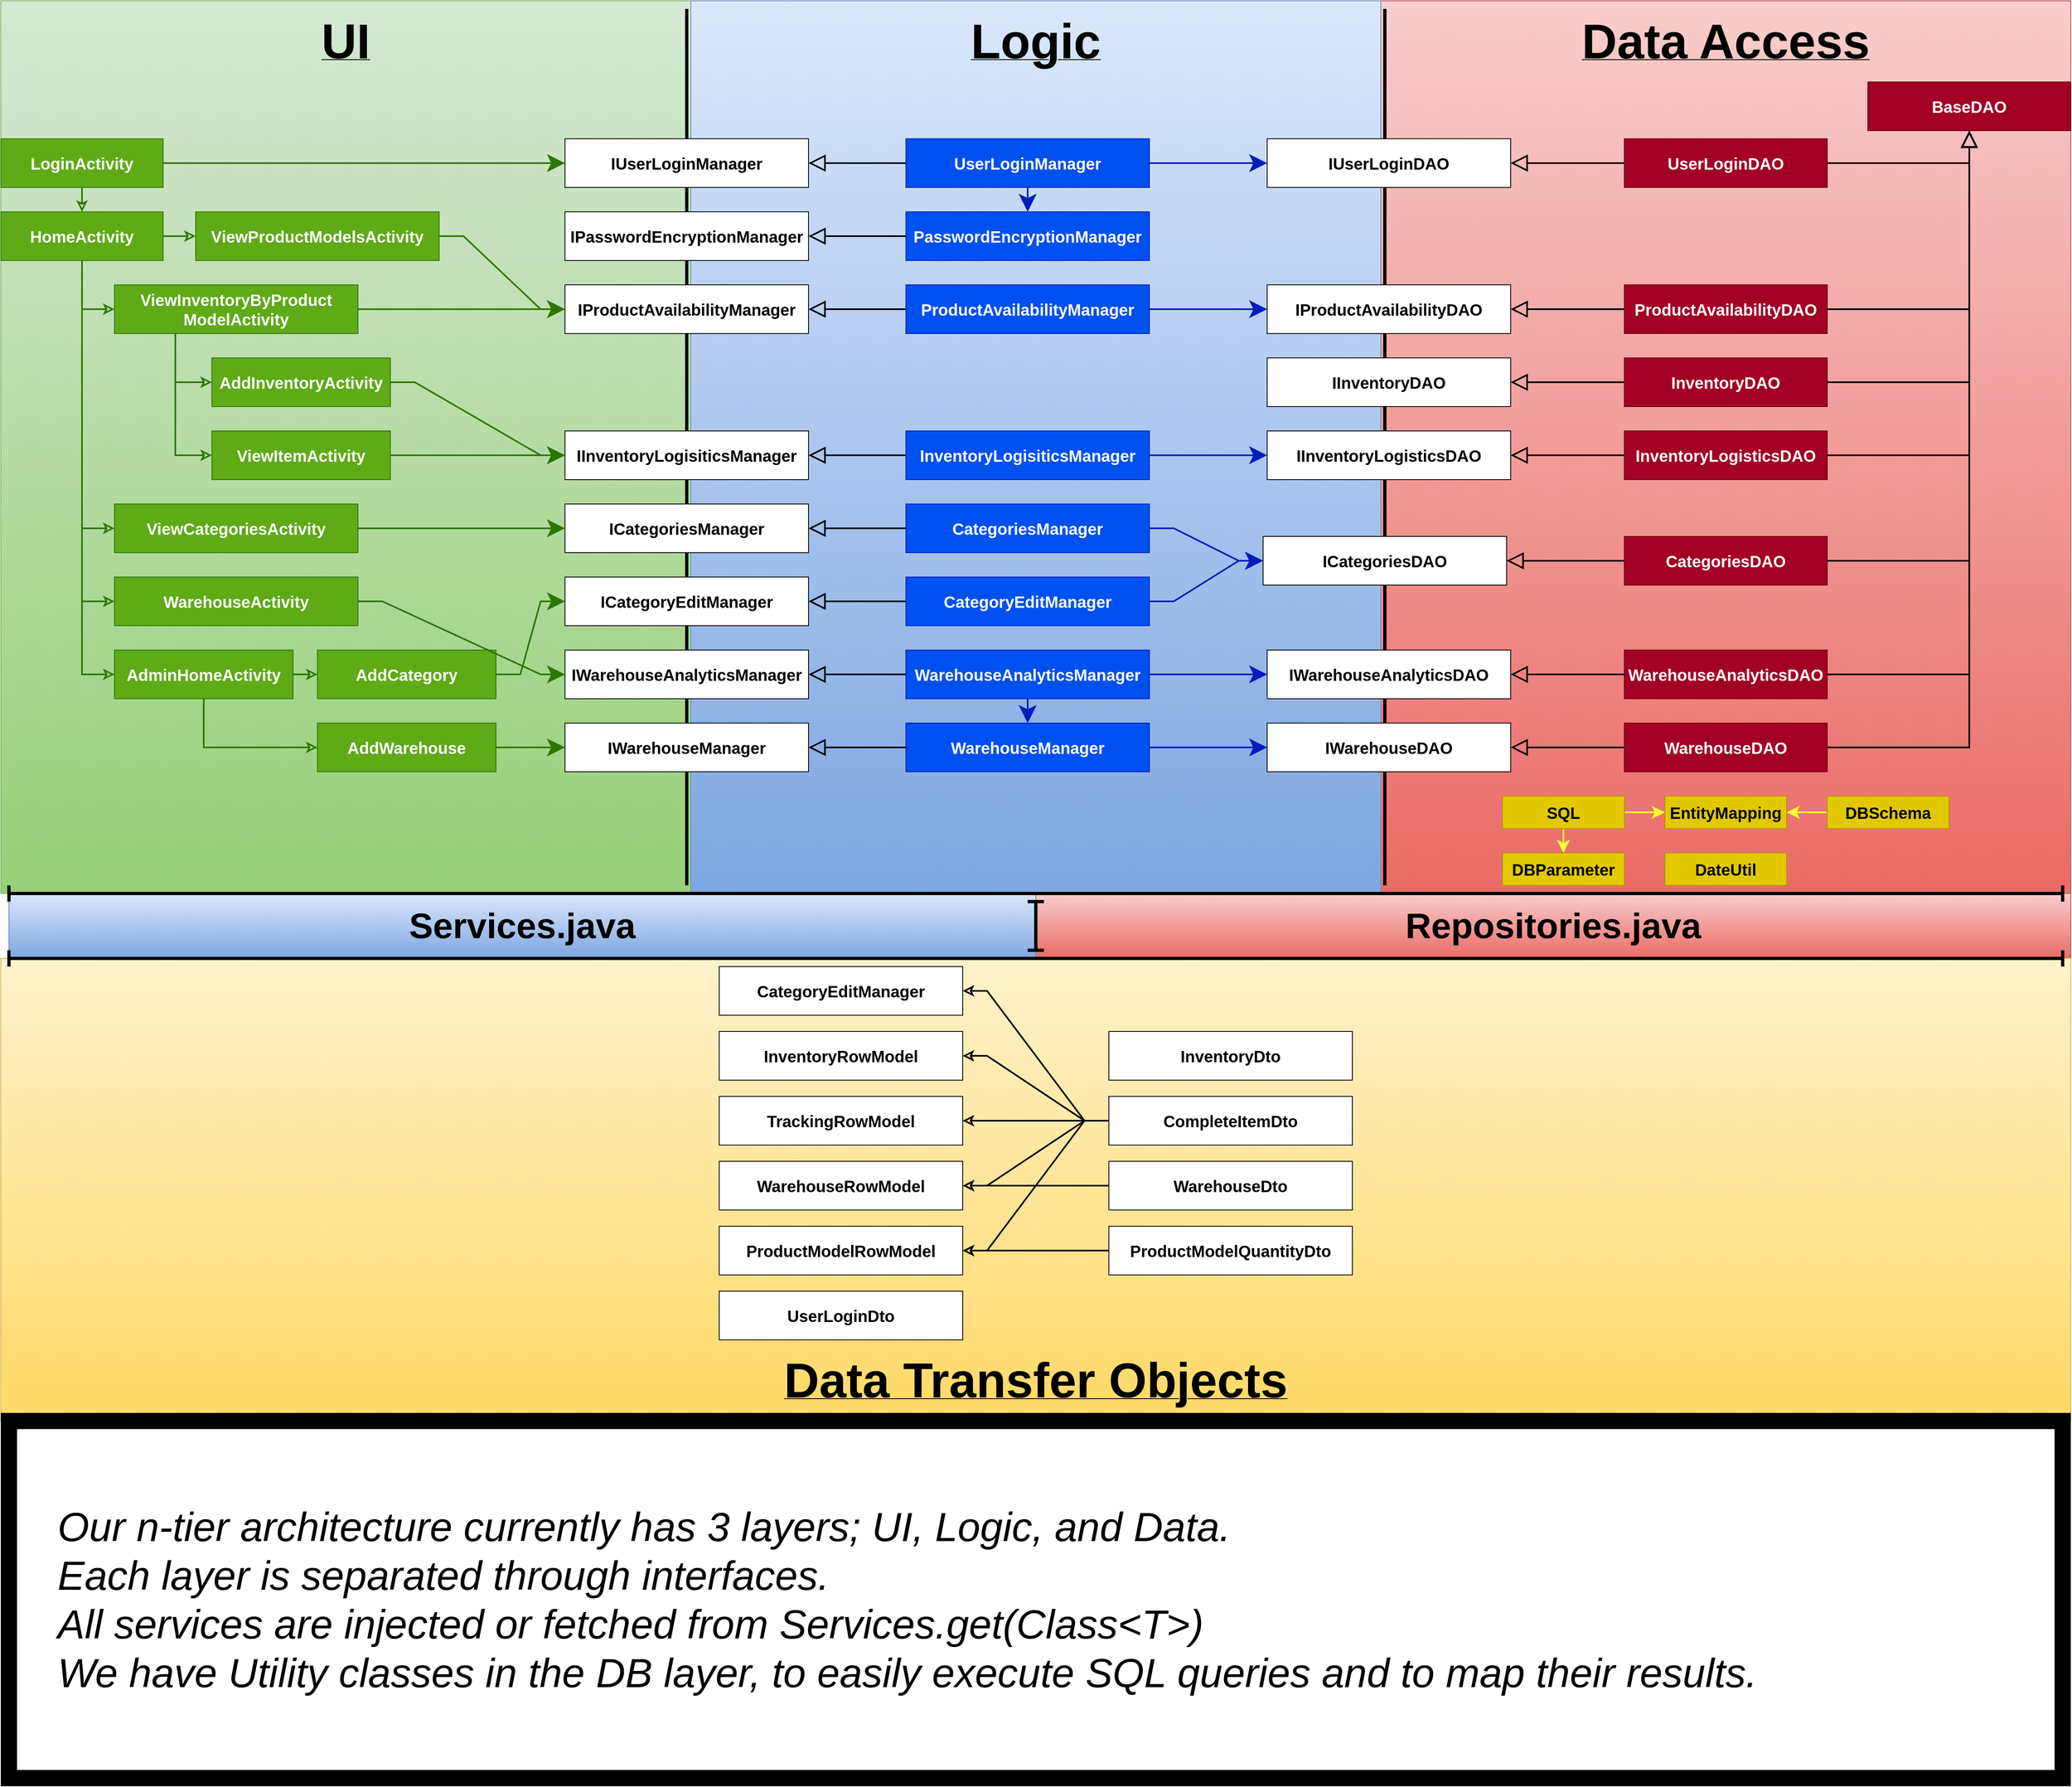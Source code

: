 <mxfile version="21.1.2" type="device">
  <diagram name="Page-1" id="NQXoBLMBjZj0Bm8Lj1WZ">
    <mxGraphModel dx="2960" dy="1869" grid="1" gridSize="10" guides="1" tooltips="1" connect="1" arrows="1" fold="1" page="1" pageScale="1" pageWidth="850" pageHeight="1100" background="#FFFFFF" math="0" shadow="0">
      <root>
        <mxCell id="0" />
        <mxCell id="1" parent="0" />
        <mxCell id="Y0RB_l04jrUDyyY3qBGq-1" value="Repositories.java" style="rounded=0;whiteSpace=wrap;html=1;fontFamily=Helvetica;fontSize=44;gradientDirection=south;fontStyle=1;strokeColor=#b85450;fillColor=#f8cecc;gradientColor=#ea6b66;" vertex="1" parent="1">
          <mxGeometry x="1275" y="1100" width="1275" height="80" as="geometry" />
        </mxCell>
        <mxCell id="B0Gnq6LNBoGa5gaZlsk6-41" value="" style="group;movable=0;resizable=0;rotatable=0;deletable=0;editable=0;locked=1;connectable=0;fillColor=#f8cecc;gradientColor=#ea6b66;strokeColor=#b85450;" parent="1" vertex="1" connectable="0">
          <mxGeometry x="1700" width="850" height="1100" as="geometry" />
        </mxCell>
        <mxCell id="B0Gnq6LNBoGa5gaZlsk6-42" value="" style="rounded=0;whiteSpace=wrap;html=1;fontFamily=Helvetica;fontSize=11;fontColor=default;strokeColor=none;movable=1;resizable=1;rotatable=1;deletable=1;editable=1;locked=0;connectable=1;fillColor=none;" parent="B0Gnq6LNBoGa5gaZlsk6-41" vertex="1">
          <mxGeometry width="850" height="1100" as="geometry" />
        </mxCell>
        <mxCell id="B0Gnq6LNBoGa5gaZlsk6-43" value="&lt;span style=&quot;font-size: 60px;&quot;&gt;Data Access&lt;/span&gt;" style="text;html=1;strokeColor=none;fillColor=none;align=center;verticalAlign=middle;whiteSpace=wrap;rounded=0;fontStyle=5;movable=1;resizable=1;rotatable=1;deletable=1;editable=1;locked=0;connectable=1;" parent="B0Gnq6LNBoGa5gaZlsk6-41" vertex="1">
          <mxGeometry width="850" height="100" as="geometry" />
        </mxCell>
        <mxCell id="B0Gnq6LNBoGa5gaZlsk6-85" value="" style="line;strokeWidth=4;direction=south;html=1;perimeter=backbonePerimeter;points=[];outlineConnect=0;fontFamily=Helvetica;fontSize=11;fontColor=default;movable=0;resizable=0;rotatable=0;deletable=0;editable=0;locked=1;connectable=0;" parent="1" vertex="1">
          <mxGeometry x="1700" y="10" width="10" height="1080" as="geometry" />
        </mxCell>
        <mxCell id="B0Gnq6LNBoGa5gaZlsk6-24" value="" style="group;movable=0;resizable=0;rotatable=0;deletable=0;editable=0;locked=1;connectable=0;fillColor=#d5e8d4;gradientColor=#97d077;strokeColor=#82b366;" parent="1" vertex="1" connectable="0">
          <mxGeometry width="850" height="1100" as="geometry" />
        </mxCell>
        <mxCell id="B0Gnq6LNBoGa5gaZlsk6-19" value="" style="rounded=0;whiteSpace=wrap;html=1;fontFamily=Helvetica;fontSize=11;fontColor=default;strokeColor=none;movable=1;resizable=1;rotatable=1;deletable=1;editable=1;locked=0;connectable=1;fillColor=none;" parent="B0Gnq6LNBoGa5gaZlsk6-24" vertex="1">
          <mxGeometry width="850" height="1100" as="geometry" />
        </mxCell>
        <mxCell id="pd5cotTme_rR-VOgbcb0-457" value="&lt;span style=&quot;font-size: 60px;&quot;&gt;UI&lt;/span&gt;" style="text;html=1;strokeColor=none;fillColor=none;align=center;verticalAlign=middle;whiteSpace=wrap;rounded=0;fontStyle=5;movable=1;resizable=1;rotatable=1;deletable=1;editable=1;locked=0;connectable=1;" parent="B0Gnq6LNBoGa5gaZlsk6-24" vertex="1">
          <mxGeometry width="850" height="100" as="geometry" />
        </mxCell>
        <mxCell id="B0Gnq6LNBoGa5gaZlsk6-21" value="" style="group;movable=0;resizable=0;rotatable=0;deletable=0;editable=0;locked=1;connectable=0;fillColor=#dae8fc;gradientColor=#7ea6e0;strokeColor=#6c8ebf;" parent="1" vertex="1" connectable="0">
          <mxGeometry x="850" width="850" height="1100" as="geometry" />
        </mxCell>
        <mxCell id="B0Gnq6LNBoGa5gaZlsk6-22" value="" style="rounded=0;whiteSpace=wrap;html=1;fontFamily=Helvetica;fontSize=11;fontColor=default;strokeColor=none;movable=1;resizable=1;rotatable=1;deletable=1;editable=1;locked=0;connectable=1;fillColor=none;" parent="B0Gnq6LNBoGa5gaZlsk6-21" vertex="1">
          <mxGeometry width="850" height="1100" as="geometry" />
        </mxCell>
        <mxCell id="B0Gnq6LNBoGa5gaZlsk6-23" value="&lt;span style=&quot;font-size: 60px;&quot;&gt;Logic&lt;/span&gt;" style="text;html=1;strokeColor=none;fillColor=none;align=center;verticalAlign=middle;whiteSpace=wrap;rounded=0;fontStyle=5;movable=1;resizable=1;rotatable=1;deletable=1;editable=1;locked=0;connectable=1;" parent="B0Gnq6LNBoGa5gaZlsk6-21" vertex="1">
          <mxGeometry width="850" height="100" as="geometry" />
        </mxCell>
        <mxCell id="B0Gnq6LNBoGa5gaZlsk6-121" style="edgeStyle=entityRelationEdgeStyle;shape=connector;rounded=0;orthogonalLoop=1;jettySize=auto;html=1;labelBackgroundColor=default;strokeColor=#2D7600;strokeWidth=2;fontFamily=Helvetica;fontSize=11;fontColor=default;endArrow=classic;endFill=1;endSize=16;fillColor=#60a917;" parent="1" source="pd5cotTme_rR-VOgbcb0-422" target="B0Gnq6LNBoGa5gaZlsk6-99" edge="1">
          <mxGeometry relative="1" as="geometry" />
        </mxCell>
        <mxCell id="pd5cotTme_rR-VOgbcb0-422" value="AddCategory" style="rounded=0;whiteSpace=wrap;html=1;fontSize=20;fillColor=#60a917;strokeColor=#2D7600;fontStyle=1;fontColor=#ffffff;movable=1;resizable=1;rotatable=1;deletable=1;editable=1;locked=0;connectable=1;" parent="1" vertex="1">
          <mxGeometry x="390" y="800" width="220" height="60" as="geometry" />
        </mxCell>
        <mxCell id="B0Gnq6LNBoGa5gaZlsk6-11" style="edgeStyle=orthogonalEdgeStyle;shape=connector;rounded=0;orthogonalLoop=1;jettySize=auto;html=1;labelBackgroundColor=default;strokeColor=#2D7600;strokeWidth=2;fontFamily=Helvetica;fontSize=11;fontColor=default;endArrow=classic;endFill=0;endSize=8;fontStyle=1;fillColor=#60a917;movable=1;resizable=1;rotatable=1;deletable=1;editable=1;locked=0;connectable=1;" parent="1" source="pd5cotTme_rR-VOgbcb0-425" target="pd5cotTme_rR-VOgbcb0-433" edge="1">
          <mxGeometry relative="1" as="geometry" />
        </mxCell>
        <mxCell id="B0Gnq6LNBoGa5gaZlsk6-12" style="edgeStyle=orthogonalEdgeStyle;shape=connector;rounded=0;orthogonalLoop=1;jettySize=auto;html=1;exitX=0.5;exitY=1;exitDx=0;exitDy=0;entryX=0;entryY=0.5;entryDx=0;entryDy=0;labelBackgroundColor=default;strokeColor=#2D7600;strokeWidth=2;fontFamily=Helvetica;fontSize=11;fontColor=default;endArrow=classic;endFill=0;endSize=8;fontStyle=1;fillColor=#60a917;movable=1;resizable=1;rotatable=1;deletable=1;editable=1;locked=0;connectable=1;" parent="1" source="pd5cotTme_rR-VOgbcb0-425" target="pd5cotTme_rR-VOgbcb0-430" edge="1">
          <mxGeometry relative="1" as="geometry" />
        </mxCell>
        <mxCell id="pd5cotTme_rR-VOgbcb0-425" value="HomeActivity" style="rounded=0;whiteSpace=wrap;html=1;fontSize=20;fillColor=#60a917;strokeColor=#2D7600;fontStyle=1;fontColor=#ffffff;movable=1;resizable=1;rotatable=1;deletable=1;editable=1;locked=0;connectable=1;" parent="1" vertex="1">
          <mxGeometry y="260" width="200" height="60" as="geometry" />
        </mxCell>
        <mxCell id="B0Gnq6LNBoGa5gaZlsk6-16" style="edgeStyle=orthogonalEdgeStyle;shape=connector;rounded=0;orthogonalLoop=1;jettySize=auto;html=1;labelBackgroundColor=default;strokeColor=#2D7600;strokeWidth=2;fontFamily=Helvetica;fontSize=11;fontColor=default;endArrow=classic;endFill=0;endSize=8;fontStyle=1;fillColor=#60a917;movable=1;resizable=1;rotatable=1;deletable=1;editable=1;locked=0;connectable=1;" parent="1" source="pd5cotTme_rR-VOgbcb0-426" target="pd5cotTme_rR-VOgbcb0-425" edge="1">
          <mxGeometry relative="1" as="geometry" />
        </mxCell>
        <mxCell id="B0Gnq6LNBoGa5gaZlsk6-120" style="edgeStyle=entityRelationEdgeStyle;shape=connector;rounded=0;orthogonalLoop=1;jettySize=auto;html=1;labelBackgroundColor=default;strokeColor=#2D7600;strokeWidth=2;fontFamily=Helvetica;fontSize=11;fontColor=default;endArrow=classic;endFill=1;endSize=16;fillColor=#60a917;" parent="1" source="pd5cotTme_rR-VOgbcb0-426" target="B0Gnq6LNBoGa5gaZlsk6-103" edge="1">
          <mxGeometry relative="1" as="geometry" />
        </mxCell>
        <mxCell id="pd5cotTme_rR-VOgbcb0-426" value="LoginActivity" style="rounded=0;whiteSpace=wrap;html=1;fontSize=20;fillColor=#60a917;strokeColor=#2D7600;fontStyle=1;fontColor=#ffffff;movable=1;resizable=1;rotatable=1;deletable=1;editable=1;locked=0;connectable=1;" parent="1" vertex="1">
          <mxGeometry y="170" width="200" height="60" as="geometry" />
        </mxCell>
        <mxCell id="B0Gnq6LNBoGa5gaZlsk6-18" style="shape=connector;rounded=0;orthogonalLoop=1;jettySize=auto;html=1;labelBackgroundColor=default;strokeColor=#2D7600;strokeWidth=2;fontFamily=Helvetica;fontSize=11;fontColor=default;endArrow=classic;endFill=0;endSize=8;fontStyle=1;fillColor=#60a917;movable=1;resizable=1;rotatable=1;deletable=1;editable=1;locked=0;connectable=1;" parent="1" source="pd5cotTme_rR-VOgbcb0-427" target="pd5cotTme_rR-VOgbcb0-422" edge="1">
          <mxGeometry relative="1" as="geometry" />
        </mxCell>
        <mxCell id="pd5cotTme_rR-VOgbcb0-427" value="AdminHomeActivity" style="rounded=0;whiteSpace=wrap;html=1;fontSize=20;fillColor=#60a917;strokeColor=#2D7600;fontStyle=1;fontColor=#ffffff;movable=1;resizable=1;rotatable=1;deletable=1;editable=1;locked=0;connectable=1;" parent="1" vertex="1">
          <mxGeometry x="140" y="800" width="220" height="60" as="geometry" />
        </mxCell>
        <mxCell id="B0Gnq6LNBoGa5gaZlsk6-122" style="edgeStyle=entityRelationEdgeStyle;shape=connector;rounded=0;orthogonalLoop=1;jettySize=auto;html=1;labelBackgroundColor=default;strokeColor=#2D7600;strokeWidth=2;fontFamily=Helvetica;fontSize=11;fontColor=default;endArrow=classic;endFill=1;endSize=16;fillColor=#60a917;" parent="1" source="pd5cotTme_rR-VOgbcb0-428" target="B0Gnq6LNBoGa5gaZlsk6-100" edge="1">
          <mxGeometry relative="1" as="geometry" />
        </mxCell>
        <mxCell id="pd5cotTme_rR-VOgbcb0-428" value="AddInventoryActivity" style="rounded=0;whiteSpace=wrap;html=1;fontSize=20;fillColor=#60a917;strokeColor=#2D7600;fontStyle=1;fontColor=#ffffff;movable=1;resizable=1;rotatable=1;deletable=1;editable=1;locked=0;connectable=1;" parent="1" vertex="1">
          <mxGeometry x="260" y="440" width="220" height="60" as="geometry" />
        </mxCell>
        <mxCell id="B0Gnq6LNBoGa5gaZlsk6-9" style="edgeStyle=orthogonalEdgeStyle;shape=connector;rounded=0;orthogonalLoop=1;jettySize=auto;html=1;labelBackgroundColor=default;strokeColor=#2D7600;strokeWidth=2;fontFamily=Helvetica;fontSize=11;fontColor=default;endArrow=classic;endFill=0;endSize=8;exitX=0.25;exitY=1;exitDx=0;exitDy=0;entryX=0;entryY=0.5;entryDx=0;entryDy=0;fontStyle=1;fillColor=#60a917;movable=1;resizable=1;rotatable=1;deletable=1;editable=1;locked=0;connectable=1;" parent="1" source="pd5cotTme_rR-VOgbcb0-430" target="pd5cotTme_rR-VOgbcb0-432" edge="1">
          <mxGeometry relative="1" as="geometry" />
        </mxCell>
        <mxCell id="B0Gnq6LNBoGa5gaZlsk6-10" style="edgeStyle=orthogonalEdgeStyle;shape=connector;rounded=0;orthogonalLoop=1;jettySize=auto;html=1;labelBackgroundColor=default;strokeColor=#2D7600;strokeWidth=2;fontFamily=Helvetica;fontSize=11;fontColor=default;endArrow=classic;endFill=0;endSize=8;exitX=0.25;exitY=1;exitDx=0;exitDy=0;entryX=0;entryY=0.5;entryDx=0;entryDy=0;fontStyle=1;fillColor=#60a917;movable=1;resizable=1;rotatable=1;deletable=1;editable=1;locked=0;connectable=1;" parent="1" source="pd5cotTme_rR-VOgbcb0-430" target="pd5cotTme_rR-VOgbcb0-428" edge="1">
          <mxGeometry relative="1" as="geometry" />
        </mxCell>
        <mxCell id="B0Gnq6LNBoGa5gaZlsk6-127" style="edgeStyle=entityRelationEdgeStyle;shape=connector;rounded=0;orthogonalLoop=1;jettySize=auto;html=1;labelBackgroundColor=default;strokeColor=#2D7600;strokeWidth=2;fontFamily=Helvetica;fontSize=11;fontColor=default;endArrow=classic;endFill=1;endSize=16;fillColor=#60a917;" parent="1" source="pd5cotTme_rR-VOgbcb0-430" target="B0Gnq6LNBoGa5gaZlsk6-102" edge="1">
          <mxGeometry relative="1" as="geometry" />
        </mxCell>
        <mxCell id="pd5cotTme_rR-VOgbcb0-430" value="ViewInventoryByProduct&lt;br&gt;ModelActivity" style="rounded=0;whiteSpace=wrap;html=1;fontSize=20;fillColor=#60a917;strokeColor=#2D7600;fontStyle=1;fontColor=#ffffff;movable=1;resizable=1;rotatable=1;deletable=1;editable=1;locked=0;connectable=1;" parent="1" vertex="1">
          <mxGeometry x="140" y="350" width="300" height="60" as="geometry" />
        </mxCell>
        <mxCell id="B0Gnq6LNBoGa5gaZlsk6-128" style="edgeStyle=entityRelationEdgeStyle;shape=connector;rounded=0;orthogonalLoop=1;jettySize=auto;html=1;labelBackgroundColor=default;strokeColor=#2D7600;strokeWidth=2;fontFamily=Helvetica;fontSize=11;fontColor=default;endArrow=classic;endFill=1;endSize=16;fillColor=#60a917;" parent="1" source="pd5cotTme_rR-VOgbcb0-432" target="B0Gnq6LNBoGa5gaZlsk6-100" edge="1">
          <mxGeometry relative="1" as="geometry" />
        </mxCell>
        <mxCell id="pd5cotTme_rR-VOgbcb0-432" value="ViewItemActivity" style="rounded=0;whiteSpace=wrap;html=1;fontSize=20;fillColor=#60a917;strokeColor=#2D7600;fontStyle=1;fontColor=#ffffff;movable=1;resizable=1;rotatable=1;deletable=1;editable=1;locked=0;connectable=1;" parent="1" vertex="1">
          <mxGeometry x="260" y="530" width="220" height="60" as="geometry" />
        </mxCell>
        <mxCell id="B0Gnq6LNBoGa5gaZlsk6-129" style="edgeStyle=entityRelationEdgeStyle;shape=connector;rounded=0;orthogonalLoop=1;jettySize=auto;html=1;labelBackgroundColor=default;strokeColor=#2D7600;strokeWidth=2;fontFamily=Helvetica;fontSize=11;fontColor=default;endArrow=classic;endFill=1;endSize=16;fillColor=#60a917;" parent="1" source="pd5cotTme_rR-VOgbcb0-433" target="B0Gnq6LNBoGa5gaZlsk6-102" edge="1">
          <mxGeometry relative="1" as="geometry" />
        </mxCell>
        <mxCell id="pd5cotTme_rR-VOgbcb0-433" value="ViewProductModelsActivity" style="rounded=0;whiteSpace=wrap;html=1;fontSize=20;fillColor=#60a917;strokeColor=#2D7600;fontStyle=1;fontColor=#ffffff;movable=1;resizable=1;rotatable=1;deletable=1;editable=1;locked=0;connectable=1;" parent="1" vertex="1">
          <mxGeometry x="240" y="260" width="300" height="60" as="geometry" />
        </mxCell>
        <mxCell id="B0Gnq6LNBoGa5gaZlsk6-130" style="edgeStyle=entityRelationEdgeStyle;shape=connector;rounded=0;orthogonalLoop=1;jettySize=auto;html=1;labelBackgroundColor=default;strokeColor=#2D7600;strokeWidth=2;fontFamily=Helvetica;fontSize=11;fontColor=default;endArrow=classic;endFill=1;endSize=16;fillColor=#60a917;" parent="1" source="pd5cotTme_rR-VOgbcb0-434" target="B0Gnq6LNBoGa5gaZlsk6-104" edge="1">
          <mxGeometry relative="1" as="geometry" />
        </mxCell>
        <mxCell id="pd5cotTme_rR-VOgbcb0-434" value="WarehouseActivity" style="rounded=0;whiteSpace=wrap;html=1;fontSize=20;fillColor=#60a917;strokeColor=#2D7600;fontStyle=1;fontColor=#ffffff;movable=1;resizable=1;rotatable=1;deletable=1;editable=1;locked=0;connectable=1;" parent="1" vertex="1">
          <mxGeometry x="140" y="710" width="300" height="60" as="geometry" />
        </mxCell>
        <mxCell id="B0Gnq6LNBoGa5gaZlsk6-126" style="edgeStyle=entityRelationEdgeStyle;shape=connector;rounded=0;orthogonalLoop=1;jettySize=auto;html=1;labelBackgroundColor=default;strokeColor=#2D7600;strokeWidth=2;fontFamily=Helvetica;fontSize=11;fontColor=default;endArrow=classic;endFill=1;endSize=16;fillColor=#60a917;" parent="1" source="pd5cotTme_rR-VOgbcb0-435" target="B0Gnq6LNBoGa5gaZlsk6-98" edge="1">
          <mxGeometry relative="1" as="geometry" />
        </mxCell>
        <mxCell id="pd5cotTme_rR-VOgbcb0-435" value="ViewCategoriesActivity" style="rounded=0;whiteSpace=wrap;html=1;fontSize=20;fillColor=#60a917;strokeColor=#2D7600;fontStyle=1;fontColor=#ffffff;movable=1;resizable=1;rotatable=1;deletable=1;editable=1;locked=0;connectable=1;" parent="1" vertex="1">
          <mxGeometry x="140" y="620" width="300" height="60" as="geometry" />
        </mxCell>
        <mxCell id="iiiPG5bUsGbHSOdf37rQ-35" style="edgeStyle=entityRelationEdgeStyle;rounded=0;orthogonalLoop=1;jettySize=auto;html=1;fillColor=#0050ef;strokeColor=#001DBC;strokeWidth=2;endSize=16;endArrow=classic;endFill=1;movable=1;resizable=1;rotatable=1;deletable=1;editable=1;locked=0;connectable=1;" parent="1" source="pd5cotTme_rR-VOgbcb0-437" target="B0Gnq6LNBoGa5gaZlsk6-57" edge="1">
          <mxGeometry relative="1" as="geometry" />
        </mxCell>
        <mxCell id="B0Gnq6LNBoGa5gaZlsk6-112" style="edgeStyle=entityRelationEdgeStyle;shape=connector;rounded=0;orthogonalLoop=1;jettySize=auto;html=1;labelBackgroundColor=default;strokeColor=default;strokeWidth=2;fontFamily=Helvetica;fontSize=11;fontColor=default;endArrow=block;endFill=0;endSize=16;movable=1;resizable=1;rotatable=1;deletable=1;editable=1;locked=0;connectable=1;" parent="1" source="pd5cotTme_rR-VOgbcb0-437" target="B0Gnq6LNBoGa5gaZlsk6-98" edge="1">
          <mxGeometry relative="1" as="geometry" />
        </mxCell>
        <mxCell id="pd5cotTme_rR-VOgbcb0-437" value="CategoriesManager" style="rounded=0;whiteSpace=wrap;html=1;fontSize=20;fontStyle=1;fillColor=#0050ef;fontColor=#ffffff;strokeColor=#001DBC;movable=1;resizable=1;rotatable=1;deletable=1;editable=1;locked=0;connectable=1;" parent="1" vertex="1">
          <mxGeometry x="1115" y="620" width="300" height="60" as="geometry" />
        </mxCell>
        <mxCell id="iiiPG5bUsGbHSOdf37rQ-34" style="edgeStyle=entityRelationEdgeStyle;rounded=0;orthogonalLoop=1;jettySize=auto;html=1;fillColor=#0050ef;strokeColor=#001DBC;strokeWidth=2;endSize=16;endArrow=classic;endFill=1;movable=1;resizable=1;rotatable=1;deletable=1;editable=1;locked=0;connectable=1;" parent="1" source="pd5cotTme_rR-VOgbcb0-438" target="B0Gnq6LNBoGa5gaZlsk6-57" edge="1">
          <mxGeometry relative="1" as="geometry" />
        </mxCell>
        <mxCell id="B0Gnq6LNBoGa5gaZlsk6-113" style="edgeStyle=entityRelationEdgeStyle;shape=connector;rounded=0;orthogonalLoop=1;jettySize=auto;html=1;labelBackgroundColor=default;strokeColor=default;strokeWidth=2;fontFamily=Helvetica;fontSize=11;fontColor=default;endArrow=block;endFill=0;endSize=16;movable=1;resizable=1;rotatable=1;deletable=1;editable=1;locked=0;connectable=1;" parent="1" source="pd5cotTme_rR-VOgbcb0-438" target="B0Gnq6LNBoGa5gaZlsk6-99" edge="1">
          <mxGeometry relative="1" as="geometry" />
        </mxCell>
        <mxCell id="pd5cotTme_rR-VOgbcb0-438" value="CategoryEditManager" style="rounded=0;whiteSpace=wrap;html=1;fontSize=20;fontStyle=1;fillColor=#0050ef;fontColor=#ffffff;strokeColor=#001DBC;movable=1;resizable=1;rotatable=1;deletable=1;editable=1;locked=0;connectable=1;" parent="1" vertex="1">
          <mxGeometry x="1115" y="710" width="300" height="60" as="geometry" />
        </mxCell>
        <mxCell id="iiiPG5bUsGbHSOdf37rQ-31" style="rounded=0;orthogonalLoop=1;jettySize=auto;html=1;fillColor=#0050ef;strokeColor=#001DBC;strokeWidth=2;endSize=16;endArrow=classic;endFill=1;movable=1;resizable=1;rotatable=1;deletable=1;editable=1;locked=0;connectable=1;" parent="1" source="pd5cotTme_rR-VOgbcb0-439" target="B0Gnq6LNBoGa5gaZlsk6-59" edge="1">
          <mxGeometry relative="1" as="geometry">
            <mxPoint x="2920" y="2390" as="targetPoint" />
          </mxGeometry>
        </mxCell>
        <mxCell id="B0Gnq6LNBoGa5gaZlsk6-111" style="edgeStyle=entityRelationEdgeStyle;shape=connector;rounded=0;orthogonalLoop=1;jettySize=auto;html=1;labelBackgroundColor=default;strokeColor=default;strokeWidth=2;fontFamily=Helvetica;fontSize=11;fontColor=default;endArrow=block;endFill=0;endSize=16;movable=1;resizable=1;rotatable=1;deletable=1;editable=1;locked=0;connectable=1;" parent="1" source="pd5cotTme_rR-VOgbcb0-439" target="B0Gnq6LNBoGa5gaZlsk6-100" edge="1">
          <mxGeometry relative="1" as="geometry" />
        </mxCell>
        <mxCell id="pd5cotTme_rR-VOgbcb0-439" value="InventoryLogisiticsManager" style="rounded=0;whiteSpace=wrap;html=1;fontSize=20;fontStyle=1;fillColor=#0050ef;fontColor=#ffffff;strokeColor=#001DBC;movable=1;resizable=1;rotatable=1;deletable=1;editable=1;locked=0;connectable=1;" parent="1" vertex="1">
          <mxGeometry x="1115" y="530" width="300" height="60" as="geometry" />
        </mxCell>
        <mxCell id="iiiPG5bUsGbHSOdf37rQ-33" style="rounded=0;orthogonalLoop=1;jettySize=auto;html=1;fillColor=#0050ef;strokeColor=#001DBC;strokeWidth=2;endSize=16;endArrow=classic;endFill=1;movable=1;resizable=1;rotatable=1;deletable=1;editable=1;locked=0;connectable=1;" parent="1" source="pd5cotTme_rR-VOgbcb0-443" target="B0Gnq6LNBoGa5gaZlsk6-60" edge="1">
          <mxGeometry relative="1" as="geometry" />
        </mxCell>
        <mxCell id="B0Gnq6LNBoGa5gaZlsk6-108" style="edgeStyle=entityRelationEdgeStyle;shape=connector;rounded=0;orthogonalLoop=1;jettySize=auto;html=1;labelBackgroundColor=default;strokeColor=default;strokeWidth=2;fontFamily=Helvetica;fontSize=11;fontColor=default;endArrow=block;endFill=0;endSize=16;movable=1;resizable=1;rotatable=1;deletable=1;editable=1;locked=0;connectable=1;" parent="1" source="pd5cotTme_rR-VOgbcb0-443" target="B0Gnq6LNBoGa5gaZlsk6-102" edge="1">
          <mxGeometry relative="1" as="geometry" />
        </mxCell>
        <mxCell id="pd5cotTme_rR-VOgbcb0-443" value="ProductAvailabilityManager" style="rounded=0;whiteSpace=wrap;html=1;fontSize=20;fontStyle=1;fillColor=#0050ef;fontColor=#ffffff;strokeColor=#001DBC;movable=1;resizable=1;rotatable=1;deletable=1;editable=1;locked=0;connectable=1;" parent="1" vertex="1">
          <mxGeometry x="1115" y="350" width="300" height="60" as="geometry" />
        </mxCell>
        <mxCell id="iiiPG5bUsGbHSOdf37rQ-36" style="edgeStyle=entityRelationEdgeStyle;rounded=0;orthogonalLoop=1;jettySize=auto;html=1;fillColor=#0050ef;strokeColor=#001DBC;strokeWidth=2;endSize=16;endArrow=classic;endFill=1;movable=1;resizable=1;rotatable=1;deletable=1;editable=1;locked=0;connectable=1;" parent="1" source="pd5cotTme_rR-VOgbcb0-445" target="B0Gnq6LNBoGa5gaZlsk6-61" edge="1">
          <mxGeometry relative="1" as="geometry" />
        </mxCell>
        <mxCell id="B0Gnq6LNBoGa5gaZlsk6-107" style="edgeStyle=entityRelationEdgeStyle;shape=connector;rounded=0;orthogonalLoop=1;jettySize=auto;html=1;labelBackgroundColor=default;strokeColor=default;strokeWidth=2;fontFamily=Helvetica;fontSize=11;fontColor=default;endArrow=block;endFill=0;endSize=16;movable=1;resizable=1;rotatable=1;deletable=1;editable=1;locked=0;connectable=1;" parent="1" source="pd5cotTme_rR-VOgbcb0-445" target="B0Gnq6LNBoGa5gaZlsk6-103" edge="1">
          <mxGeometry relative="1" as="geometry" />
        </mxCell>
        <mxCell id="B0Gnq6LNBoGa5gaZlsk6-119" style="shape=connector;rounded=0;orthogonalLoop=1;jettySize=auto;html=1;labelBackgroundColor=default;strokeColor=#001DBC;strokeWidth=2;fontFamily=Helvetica;fontSize=11;fontColor=default;endArrow=classic;endFill=1;endSize=16;fillColor=#0050ef;" parent="1" source="pd5cotTme_rR-VOgbcb0-445" target="pd5cotTme_rR-VOgbcb0-441" edge="1">
          <mxGeometry relative="1" as="geometry" />
        </mxCell>
        <mxCell id="pd5cotTme_rR-VOgbcb0-445" value="UserLoginManager" style="rounded=0;whiteSpace=wrap;html=1;fontSize=20;fontStyle=1;fillColor=#0050ef;fontColor=#ffffff;strokeColor=#001DBC;movable=1;resizable=1;rotatable=1;deletable=1;editable=1;locked=0;connectable=1;" parent="1" vertex="1">
          <mxGeometry x="1115" y="170" width="300" height="60" as="geometry" />
        </mxCell>
        <mxCell id="B0Gnq6LNBoGa5gaZlsk6-83" style="edgeStyle=entityRelationEdgeStyle;shape=connector;rounded=0;orthogonalLoop=1;jettySize=auto;html=1;labelBackgroundColor=default;strokeColor=#001DBC;strokeWidth=2;fontFamily=Helvetica;fontSize=11;fontColor=default;endArrow=classic;endFill=1;endSize=16;fillColor=#0050ef;movable=1;resizable=1;rotatable=1;deletable=1;editable=1;locked=0;connectable=1;" parent="1" source="pd5cotTme_rR-VOgbcb0-446" target="B0Gnq6LNBoGa5gaZlsk6-62" edge="1">
          <mxGeometry relative="1" as="geometry" />
        </mxCell>
        <mxCell id="B0Gnq6LNBoGa5gaZlsk6-114" style="edgeStyle=entityRelationEdgeStyle;shape=connector;rounded=0;orthogonalLoop=1;jettySize=auto;html=1;labelBackgroundColor=default;strokeColor=default;strokeWidth=2;fontFamily=Helvetica;fontSize=11;fontColor=default;endArrow=block;endFill=0;endSize=16;movable=1;resizable=1;rotatable=1;deletable=1;editable=1;locked=0;connectable=1;" parent="1" source="pd5cotTme_rR-VOgbcb0-446" target="B0Gnq6LNBoGa5gaZlsk6-104" edge="1">
          <mxGeometry relative="1" as="geometry" />
        </mxCell>
        <mxCell id="pd5cotTme_rR-VOgbcb0-446" value="WarehouseAnalyticsManager" style="rounded=0;whiteSpace=wrap;html=1;fontSize=20;fontStyle=1;fillColor=#0050ef;fontColor=#ffffff;strokeColor=#001DBC;movable=1;resizable=1;rotatable=1;deletable=1;editable=1;locked=0;connectable=1;" parent="1" vertex="1">
          <mxGeometry x="1115" y="800" width="300" height="60" as="geometry" />
        </mxCell>
        <mxCell id="pd5cotTme_rR-VOgbcb0-452" value="BaseDAO" style="rounded=0;whiteSpace=wrap;html=1;fontSize=20;fillColor=#a20025;strokeColor=#6F0000;fontColor=#ffffff;fontStyle=1;movable=1;resizable=1;rotatable=1;deletable=1;editable=1;locked=0;connectable=1;" parent="1" vertex="1">
          <mxGeometry x="2300" y="100" width="250" height="60" as="geometry" />
        </mxCell>
        <mxCell id="B0Gnq6LNBoGa5gaZlsk6-1" value="" style="edgeStyle=orthogonalEdgeStyle;rounded=0;orthogonalLoop=1;jettySize=auto;html=1;fontStyle=1;fillColor=#0050ef;strokeColor=#001DBC;endArrow=classic;endFill=1;strokeWidth=2;endSize=16;movable=1;resizable=1;rotatable=1;deletable=1;editable=1;locked=0;connectable=1;" parent="1" source="pd5cotTme_rR-VOgbcb0-446" target="pd5cotTme_rR-VOgbcb0-447" edge="1">
          <mxGeometry relative="1" as="geometry">
            <Array as="points" />
            <mxPoint x="890" y="480" as="sourcePoint" />
            <mxPoint x="1820" y="720" as="targetPoint" />
          </mxGeometry>
        </mxCell>
        <mxCell id="B0Gnq6LNBoGa5gaZlsk6-82" style="edgeStyle=entityRelationEdgeStyle;shape=connector;rounded=0;orthogonalLoop=1;jettySize=auto;html=1;labelBackgroundColor=default;strokeColor=#001DBC;strokeWidth=2;fontFamily=Helvetica;fontSize=11;fontColor=default;endArrow=classic;endFill=1;endSize=16;fillColor=#0050ef;movable=1;resizable=1;rotatable=1;deletable=1;editable=1;locked=0;connectable=1;" parent="1" source="pd5cotTme_rR-VOgbcb0-447" target="B0Gnq6LNBoGa5gaZlsk6-63" edge="1">
          <mxGeometry relative="1" as="geometry" />
        </mxCell>
        <mxCell id="B0Gnq6LNBoGa5gaZlsk6-115" style="edgeStyle=entityRelationEdgeStyle;shape=connector;rounded=0;orthogonalLoop=1;jettySize=auto;html=1;labelBackgroundColor=default;strokeColor=default;strokeWidth=2;fontFamily=Helvetica;fontSize=11;fontColor=default;endArrow=block;endFill=0;endSize=16;movable=1;resizable=1;rotatable=1;deletable=1;editable=1;locked=0;connectable=1;" parent="1" source="pd5cotTme_rR-VOgbcb0-447" target="B0Gnq6LNBoGa5gaZlsk6-105" edge="1">
          <mxGeometry relative="1" as="geometry" />
        </mxCell>
        <mxCell id="pd5cotTme_rR-VOgbcb0-447" value="WarehouseManager" style="rounded=0;whiteSpace=wrap;html=1;fontSize=20;fontStyle=1;fillColor=#0050ef;fontColor=#ffffff;strokeColor=#001DBC;movable=1;resizable=1;rotatable=1;deletable=1;editable=1;locked=0;connectable=1;" parent="1" vertex="1">
          <mxGeometry x="1115" y="890" width="300" height="60" as="geometry" />
        </mxCell>
        <mxCell id="B0Gnq6LNBoGa5gaZlsk6-109" style="edgeStyle=entityRelationEdgeStyle;shape=connector;rounded=0;orthogonalLoop=1;jettySize=auto;html=1;labelBackgroundColor=default;strokeColor=default;strokeWidth=2;fontFamily=Helvetica;fontSize=11;fontColor=default;endArrow=block;endFill=0;endSize=16;movable=1;resizable=1;rotatable=1;deletable=1;editable=1;locked=0;connectable=1;" parent="1" source="pd5cotTme_rR-VOgbcb0-441" target="B0Gnq6LNBoGa5gaZlsk6-106" edge="1">
          <mxGeometry relative="1" as="geometry" />
        </mxCell>
        <mxCell id="pd5cotTme_rR-VOgbcb0-441" value="PasswordEncryptionManager" style="rounded=0;whiteSpace=wrap;html=1;fontSize=20;fontStyle=1;fillColor=#0050ef;fontColor=#ffffff;strokeColor=#001DBC;movable=1;resizable=1;rotatable=1;deletable=1;editable=1;locked=0;connectable=1;" parent="1" vertex="1">
          <mxGeometry x="1115" y="260" width="300" height="60" as="geometry" />
        </mxCell>
        <mxCell id="B0Gnq6LNBoGa5gaZlsk6-14" style="edgeStyle=orthogonalEdgeStyle;shape=connector;rounded=0;orthogonalLoop=1;jettySize=auto;html=1;exitX=0.5;exitY=1;exitDx=0;exitDy=0;entryX=0;entryY=0.5;entryDx=0;entryDy=0;labelBackgroundColor=default;strokeColor=#2D7600;strokeWidth=2;fontFamily=Helvetica;fontSize=11;fontColor=default;endArrow=classic;endFill=0;endSize=8;fontStyle=1;fillColor=#60a917;movable=1;resizable=1;rotatable=1;deletable=1;editable=1;locked=0;connectable=1;" parent="1" source="pd5cotTme_rR-VOgbcb0-425" target="pd5cotTme_rR-VOgbcb0-435" edge="1">
          <mxGeometry relative="1" as="geometry" />
        </mxCell>
        <mxCell id="B0Gnq6LNBoGa5gaZlsk6-15" style="edgeStyle=orthogonalEdgeStyle;shape=connector;rounded=0;orthogonalLoop=1;jettySize=auto;html=1;exitX=0.5;exitY=1;exitDx=0;exitDy=0;entryX=0;entryY=0.5;entryDx=0;entryDy=0;labelBackgroundColor=default;strokeColor=#2D7600;strokeWidth=2;fontFamily=Helvetica;fontSize=11;fontColor=default;endArrow=classic;endFill=0;endSize=8;fontStyle=1;fillColor=#60a917;movable=1;resizable=1;rotatable=1;deletable=1;editable=1;locked=0;connectable=1;" parent="1" source="pd5cotTme_rR-VOgbcb0-425" target="pd5cotTme_rR-VOgbcb0-434" edge="1">
          <mxGeometry relative="1" as="geometry" />
        </mxCell>
        <mxCell id="B0Gnq6LNBoGa5gaZlsk6-17" style="edgeStyle=orthogonalEdgeStyle;shape=connector;rounded=0;orthogonalLoop=1;jettySize=auto;html=1;exitX=0.5;exitY=1;exitDx=0;exitDy=0;entryX=0;entryY=0.5;entryDx=0;entryDy=0;labelBackgroundColor=default;strokeColor=#2D7600;strokeWidth=2;fontFamily=Helvetica;fontSize=11;fontColor=default;endArrow=classic;endFill=0;endSize=8;fontStyle=1;fillColor=#60a917;movable=1;resizable=1;rotatable=1;deletable=1;editable=1;locked=0;connectable=1;" parent="1" source="pd5cotTme_rR-VOgbcb0-425" target="pd5cotTme_rR-VOgbcb0-427" edge="1">
          <mxGeometry relative="1" as="geometry" />
        </mxCell>
        <mxCell id="B0Gnq6LNBoGa5gaZlsk6-65" style="edgeStyle=entityRelationEdgeStyle;shape=connector;rounded=0;orthogonalLoop=1;jettySize=auto;html=1;labelBackgroundColor=default;strokeColor=default;strokeWidth=2;fontFamily=Helvetica;fontSize=11;fontColor=default;endArrow=block;endFill=0;endSize=16;movable=1;resizable=1;rotatable=1;deletable=1;editable=1;locked=0;connectable=1;" parent="1" source="iiiPG5bUsGbHSOdf37rQ-4" target="B0Gnq6LNBoGa5gaZlsk6-62" edge="1">
          <mxGeometry relative="1" as="geometry" />
        </mxCell>
        <mxCell id="B0Gnq6LNBoGa5gaZlsk6-66" style="edgeStyle=entityRelationEdgeStyle;shape=connector;rounded=0;orthogonalLoop=1;jettySize=auto;html=1;labelBackgroundColor=default;strokeColor=default;strokeWidth=2;fontFamily=Helvetica;fontSize=11;fontColor=default;endArrow=block;endFill=0;endSize=16;movable=1;resizable=1;rotatable=1;deletable=1;editable=1;locked=0;connectable=1;" parent="1" source="iiiPG5bUsGbHSOdf37rQ-5" target="B0Gnq6LNBoGa5gaZlsk6-63" edge="1">
          <mxGeometry relative="1" as="geometry" />
        </mxCell>
        <mxCell id="B0Gnq6LNBoGa5gaZlsk6-67" style="edgeStyle=entityRelationEdgeStyle;shape=connector;rounded=0;orthogonalLoop=1;jettySize=auto;html=1;labelBackgroundColor=default;strokeColor=default;strokeWidth=2;fontFamily=Helvetica;fontSize=11;fontColor=default;endArrow=block;endFill=0;endSize=16;movable=1;resizable=1;rotatable=1;deletable=1;editable=1;locked=0;connectable=1;" parent="1" source="pd5cotTme_rR-VOgbcb0-458" target="B0Gnq6LNBoGa5gaZlsk6-57" edge="1">
          <mxGeometry relative="1" as="geometry" />
        </mxCell>
        <mxCell id="B0Gnq6LNBoGa5gaZlsk6-68" style="edgeStyle=entityRelationEdgeStyle;shape=connector;rounded=0;orthogonalLoop=1;jettySize=auto;html=1;labelBackgroundColor=default;strokeColor=default;strokeWidth=2;fontFamily=Helvetica;fontSize=11;fontColor=default;endArrow=block;endFill=0;endSize=16;movable=1;resizable=1;rotatable=1;deletable=1;editable=1;locked=0;connectable=1;" parent="1" source="pd5cotTme_rR-VOgbcb0-460" target="B0Gnq6LNBoGa5gaZlsk6-59" edge="1">
          <mxGeometry relative="1" as="geometry" />
        </mxCell>
        <mxCell id="B0Gnq6LNBoGa5gaZlsk6-69" style="edgeStyle=entityRelationEdgeStyle;shape=connector;rounded=0;orthogonalLoop=1;jettySize=auto;html=1;labelBackgroundColor=default;strokeColor=default;strokeWidth=2;fontFamily=Helvetica;fontSize=11;fontColor=default;endArrow=block;endFill=0;endSize=16;movable=1;resizable=1;rotatable=1;deletable=1;editable=1;locked=0;connectable=1;" parent="1" source="pd5cotTme_rR-VOgbcb0-459" target="B0Gnq6LNBoGa5gaZlsk6-58" edge="1">
          <mxGeometry relative="1" as="geometry" />
        </mxCell>
        <mxCell id="B0Gnq6LNBoGa5gaZlsk6-77" style="edgeStyle=orthogonalEdgeStyle;shape=connector;rounded=0;orthogonalLoop=1;jettySize=auto;html=1;labelBackgroundColor=default;strokeColor=default;strokeWidth=2;fontFamily=Helvetica;fontSize=11;fontColor=default;endArrow=block;endFill=0;endSize=16;movable=1;resizable=1;rotatable=1;deletable=1;editable=1;locked=0;connectable=1;" parent="1" source="pd5cotTme_rR-VOgbcb0-458" target="pd5cotTme_rR-VOgbcb0-452" edge="1">
          <mxGeometry relative="1" as="geometry" />
        </mxCell>
        <mxCell id="pd5cotTme_rR-VOgbcb0-458" value="CategoriesDAO" style="rounded=0;whiteSpace=wrap;html=1;fontSize=20;fillColor=#a20025;strokeColor=#6F0000;fontStyle=1;fontColor=#ffffff;movable=1;resizable=1;rotatable=1;deletable=1;editable=1;locked=0;connectable=1;" parent="1" vertex="1">
          <mxGeometry x="2000" y="660" width="250" height="60" as="geometry" />
        </mxCell>
        <mxCell id="B0Gnq6LNBoGa5gaZlsk6-75" style="edgeStyle=orthogonalEdgeStyle;shape=connector;rounded=0;orthogonalLoop=1;jettySize=auto;html=1;labelBackgroundColor=default;strokeColor=default;strokeWidth=2;fontFamily=Helvetica;fontSize=11;fontColor=default;endArrow=block;endFill=0;endSize=16;movable=1;resizable=1;rotatable=1;deletable=1;editable=1;locked=0;connectable=1;" parent="1" source="pd5cotTme_rR-VOgbcb0-459" target="pd5cotTme_rR-VOgbcb0-452" edge="1">
          <mxGeometry relative="1" as="geometry" />
        </mxCell>
        <mxCell id="pd5cotTme_rR-VOgbcb0-459" value="InventoryDAO" style="rounded=0;whiteSpace=wrap;html=1;fontSize=20;fillColor=#a20025;strokeColor=#6F0000;fontStyle=1;fontColor=#ffffff;movable=1;resizable=1;rotatable=1;deletable=1;editable=1;locked=0;connectable=1;" parent="1" vertex="1">
          <mxGeometry x="2000" y="440" width="250" height="60" as="geometry" />
        </mxCell>
        <mxCell id="B0Gnq6LNBoGa5gaZlsk6-76" style="edgeStyle=orthogonalEdgeStyle;shape=connector;rounded=0;orthogonalLoop=1;jettySize=auto;html=1;labelBackgroundColor=default;strokeColor=default;strokeWidth=2;fontFamily=Helvetica;fontSize=11;fontColor=default;endArrow=block;endFill=0;endSize=16;movable=1;resizable=1;rotatable=1;deletable=1;editable=1;locked=0;connectable=1;" parent="1" source="pd5cotTme_rR-VOgbcb0-460" target="pd5cotTme_rR-VOgbcb0-452" edge="1">
          <mxGeometry relative="1" as="geometry" />
        </mxCell>
        <mxCell id="pd5cotTme_rR-VOgbcb0-460" value="InventoryLogisticsDAO" style="rounded=0;whiteSpace=wrap;html=1;fontSize=20;fillColor=#a20025;strokeColor=#6F0000;fontStyle=1;fontColor=#ffffff;movable=1;resizable=1;rotatable=1;deletable=1;editable=1;locked=0;connectable=1;" parent="1" vertex="1">
          <mxGeometry x="2000" y="530" width="250" height="60" as="geometry" />
        </mxCell>
        <mxCell id="B0Gnq6LNBoGa5gaZlsk6-71" style="edgeStyle=entityRelationEdgeStyle;shape=connector;rounded=0;orthogonalLoop=1;jettySize=auto;html=1;labelBackgroundColor=default;strokeColor=default;strokeWidth=2;fontFamily=Helvetica;fontSize=11;fontColor=default;endArrow=block;endFill=0;endSize=16;movable=1;resizable=1;rotatable=1;deletable=1;editable=1;locked=0;connectable=1;" parent="1" source="iiiPG5bUsGbHSOdf37rQ-1" target="B0Gnq6LNBoGa5gaZlsk6-60" edge="1">
          <mxGeometry relative="1" as="geometry" />
        </mxCell>
        <mxCell id="B0Gnq6LNBoGa5gaZlsk6-74" style="edgeStyle=orthogonalEdgeStyle;shape=connector;rounded=0;orthogonalLoop=1;jettySize=auto;html=1;labelBackgroundColor=default;strokeColor=default;strokeWidth=2;fontFamily=Helvetica;fontSize=11;fontColor=default;endArrow=block;endFill=0;endSize=16;movable=1;resizable=1;rotatable=1;deletable=1;editable=1;locked=0;connectable=1;" parent="1" source="iiiPG5bUsGbHSOdf37rQ-1" target="pd5cotTme_rR-VOgbcb0-452" edge="1">
          <mxGeometry relative="1" as="geometry" />
        </mxCell>
        <mxCell id="iiiPG5bUsGbHSOdf37rQ-1" value="ProductAvailabilityDAO" style="rounded=0;whiteSpace=wrap;html=1;fontSize=20;fillColor=#a20025;strokeColor=#6F0000;fontStyle=1;fontColor=#ffffff;movable=1;resizable=1;rotatable=1;deletable=1;editable=1;locked=0;connectable=1;" parent="1" vertex="1">
          <mxGeometry x="2000" y="350" width="250" height="60" as="geometry" />
        </mxCell>
        <mxCell id="B0Gnq6LNBoGa5gaZlsk6-70" style="edgeStyle=entityRelationEdgeStyle;shape=connector;rounded=0;orthogonalLoop=1;jettySize=auto;html=1;labelBackgroundColor=default;strokeColor=default;strokeWidth=2;fontFamily=Helvetica;fontSize=11;fontColor=default;endArrow=block;endFill=0;endSize=16;movable=1;resizable=1;rotatable=1;deletable=1;editable=1;locked=0;connectable=1;" parent="1" source="iiiPG5bUsGbHSOdf37rQ-3" target="B0Gnq6LNBoGa5gaZlsk6-61" edge="1">
          <mxGeometry relative="1" as="geometry" />
        </mxCell>
        <mxCell id="B0Gnq6LNBoGa5gaZlsk6-72" style="edgeStyle=orthogonalEdgeStyle;shape=connector;rounded=0;orthogonalLoop=1;jettySize=auto;html=1;labelBackgroundColor=default;strokeColor=default;strokeWidth=2;fontFamily=Helvetica;fontSize=11;fontColor=default;endArrow=block;endFill=0;endSize=16;movable=1;resizable=1;rotatable=1;deletable=1;editable=1;locked=0;connectable=1;" parent="1" source="iiiPG5bUsGbHSOdf37rQ-3" target="pd5cotTme_rR-VOgbcb0-452" edge="1">
          <mxGeometry relative="1" as="geometry" />
        </mxCell>
        <mxCell id="iiiPG5bUsGbHSOdf37rQ-3" value="UserLoginDAO" style="rounded=0;whiteSpace=wrap;html=1;fontSize=20;fillColor=#a20025;strokeColor=#6F0000;fontStyle=1;fontColor=#ffffff;movable=1;resizable=1;rotatable=1;deletable=1;editable=1;locked=0;connectable=1;" parent="1" vertex="1">
          <mxGeometry x="2000" y="170" width="250" height="60" as="geometry" />
        </mxCell>
        <mxCell id="B0Gnq6LNBoGa5gaZlsk6-78" style="edgeStyle=orthogonalEdgeStyle;shape=connector;rounded=0;orthogonalLoop=1;jettySize=auto;html=1;labelBackgroundColor=default;strokeColor=default;strokeWidth=2;fontFamily=Helvetica;fontSize=11;fontColor=default;endArrow=block;endFill=0;endSize=16;movable=1;resizable=1;rotatable=1;deletable=1;editable=1;locked=0;connectable=1;" parent="1" source="iiiPG5bUsGbHSOdf37rQ-4" target="pd5cotTme_rR-VOgbcb0-452" edge="1">
          <mxGeometry relative="1" as="geometry" />
        </mxCell>
        <mxCell id="iiiPG5bUsGbHSOdf37rQ-4" value="WarehouseAnalyticsDAO" style="rounded=0;whiteSpace=wrap;html=1;fontSize=20;fillColor=#a20025;strokeColor=#6F0000;fontStyle=1;fontColor=#ffffff;movable=1;resizable=1;rotatable=1;deletable=1;editable=1;locked=0;connectable=1;" parent="1" vertex="1">
          <mxGeometry x="2000" y="800" width="250" height="60" as="geometry" />
        </mxCell>
        <mxCell id="B0Gnq6LNBoGa5gaZlsk6-79" style="edgeStyle=orthogonalEdgeStyle;shape=connector;rounded=0;orthogonalLoop=1;jettySize=auto;html=1;labelBackgroundColor=default;strokeColor=default;strokeWidth=2;fontFamily=Helvetica;fontSize=11;fontColor=default;endArrow=block;endFill=0;endSize=16;movable=1;resizable=1;rotatable=1;deletable=1;editable=1;locked=0;connectable=1;" parent="1" source="iiiPG5bUsGbHSOdf37rQ-5" target="pd5cotTme_rR-VOgbcb0-452" edge="1">
          <mxGeometry relative="1" as="geometry" />
        </mxCell>
        <mxCell id="iiiPG5bUsGbHSOdf37rQ-5" value="WarehouseDAO" style="rounded=0;whiteSpace=wrap;html=1;fontSize=20;fillColor=#a20025;strokeColor=#6F0000;fontStyle=1;fontColor=#ffffff;movable=1;resizable=1;rotatable=1;deletable=1;editable=1;locked=0;connectable=1;" parent="1" vertex="1">
          <mxGeometry x="2000" y="890" width="250" height="60" as="geometry" />
        </mxCell>
        <mxCell id="B0Gnq6LNBoGa5gaZlsk6-57" value="ICategoriesDAO" style="rounded=0;whiteSpace=wrap;html=1;fontSize=20;fontStyle=1;movable=1;resizable=1;rotatable=1;deletable=1;editable=1;locked=0;connectable=1;" parent="1" vertex="1">
          <mxGeometry x="1555" y="660" width="300" height="60" as="geometry" />
        </mxCell>
        <mxCell id="B0Gnq6LNBoGa5gaZlsk6-58" value="IInventoryDAO" style="rounded=0;whiteSpace=wrap;html=1;fontSize=20;fontStyle=1;movable=1;resizable=1;rotatable=1;deletable=1;editable=1;locked=0;connectable=1;" parent="1" vertex="1">
          <mxGeometry x="1560" y="440" width="300" height="60" as="geometry" />
        </mxCell>
        <mxCell id="B0Gnq6LNBoGa5gaZlsk6-59" value="IInventoryLogisticsDAO" style="rounded=0;whiteSpace=wrap;html=1;fontSize=20;fontStyle=1;movable=1;resizable=1;rotatable=1;deletable=1;editable=1;locked=0;connectable=1;" parent="1" vertex="1">
          <mxGeometry x="1560" y="530" width="300" height="60" as="geometry" />
        </mxCell>
        <mxCell id="B0Gnq6LNBoGa5gaZlsk6-60" value="IProductAvailabilityDAO" style="rounded=0;whiteSpace=wrap;html=1;fontSize=20;fontStyle=1;movable=1;resizable=1;rotatable=1;deletable=1;editable=1;locked=0;connectable=1;" parent="1" vertex="1">
          <mxGeometry x="1560" y="350" width="300" height="60" as="geometry" />
        </mxCell>
        <mxCell id="B0Gnq6LNBoGa5gaZlsk6-61" value="IUserLoginDAO" style="rounded=0;whiteSpace=wrap;html=1;fontSize=20;fontStyle=1;movable=1;resizable=1;rotatable=1;deletable=1;editable=1;locked=0;connectable=1;" parent="1" vertex="1">
          <mxGeometry x="1560" y="170" width="300" height="60" as="geometry" />
        </mxCell>
        <mxCell id="B0Gnq6LNBoGa5gaZlsk6-62" value="IWarehouseAnalyticsDAO" style="rounded=0;whiteSpace=wrap;html=1;fontSize=20;fontStyle=1;movable=1;resizable=1;rotatable=1;deletable=1;editable=1;locked=0;connectable=1;" parent="1" vertex="1">
          <mxGeometry x="1560" y="800" width="300" height="60" as="geometry" />
        </mxCell>
        <mxCell id="B0Gnq6LNBoGa5gaZlsk6-63" value="IWarehouseDAO" style="rounded=0;whiteSpace=wrap;html=1;fontSize=20;fontStyle=1;movable=1;resizable=1;rotatable=1;deletable=1;editable=1;locked=0;connectable=1;" parent="1" vertex="1">
          <mxGeometry x="1560" y="890" width="300" height="60" as="geometry" />
        </mxCell>
        <mxCell id="B0Gnq6LNBoGa5gaZlsk6-84" value="" style="line;strokeWidth=4;direction=south;html=1;perimeter=backbonePerimeter;points=[];outlineConnect=0;fontFamily=Helvetica;fontSize=11;fontColor=default;movable=0;resizable=0;rotatable=0;deletable=0;editable=0;locked=1;connectable=0;" parent="1" vertex="1">
          <mxGeometry x="840" y="10" width="10" height="1080" as="geometry" />
        </mxCell>
        <mxCell id="B0Gnq6LNBoGa5gaZlsk6-98" value="ICategoriesManager" style="rounded=0;whiteSpace=wrap;html=1;fontSize=20;fontStyle=1;movable=1;resizable=1;rotatable=1;deletable=1;editable=1;locked=0;connectable=1;" parent="1" vertex="1">
          <mxGeometry x="695" y="620" width="300" height="60" as="geometry" />
        </mxCell>
        <mxCell id="B0Gnq6LNBoGa5gaZlsk6-99" value="ICategoryEditManager" style="rounded=0;whiteSpace=wrap;html=1;fontSize=20;fontStyle=1;movable=1;resizable=1;rotatable=1;deletable=1;editable=1;locked=0;connectable=1;" parent="1" vertex="1">
          <mxGeometry x="695" y="710" width="300" height="60" as="geometry" />
        </mxCell>
        <mxCell id="B0Gnq6LNBoGa5gaZlsk6-100" value="IInventoryLogisiticsManager" style="rounded=0;whiteSpace=wrap;html=1;fontSize=20;fontStyle=1;movable=1;resizable=1;rotatable=1;deletable=1;editable=1;locked=0;connectable=1;" parent="1" vertex="1">
          <mxGeometry x="695" y="530" width="300" height="60" as="geometry" />
        </mxCell>
        <mxCell id="B0Gnq6LNBoGa5gaZlsk6-102" value="IProductAvailabilityManager" style="rounded=0;whiteSpace=wrap;html=1;fontSize=20;fontStyle=1;movable=1;resizable=1;rotatable=1;deletable=1;editable=1;locked=0;connectable=1;" parent="1" vertex="1">
          <mxGeometry x="695" y="350" width="300" height="60" as="geometry" />
        </mxCell>
        <mxCell id="B0Gnq6LNBoGa5gaZlsk6-103" value="IUserLoginManager" style="rounded=0;whiteSpace=wrap;html=1;fontSize=20;fontStyle=1;movable=1;resizable=1;rotatable=1;deletable=1;editable=1;locked=0;connectable=1;" parent="1" vertex="1">
          <mxGeometry x="695" y="170" width="300" height="60" as="geometry" />
        </mxCell>
        <mxCell id="B0Gnq6LNBoGa5gaZlsk6-104" value="IWarehouseAnalyticsManager" style="rounded=0;whiteSpace=wrap;html=1;fontSize=20;fontStyle=1;movable=1;resizable=1;rotatable=1;deletable=1;editable=1;locked=0;connectable=1;" parent="1" vertex="1">
          <mxGeometry x="695" y="800" width="300" height="60" as="geometry" />
        </mxCell>
        <mxCell id="B0Gnq6LNBoGa5gaZlsk6-105" value="IWarehouseManager" style="rounded=0;whiteSpace=wrap;html=1;fontSize=20;fontStyle=1;movable=1;resizable=1;rotatable=1;deletable=1;editable=1;locked=0;connectable=1;" parent="1" vertex="1">
          <mxGeometry x="695" y="890" width="300" height="60" as="geometry" />
        </mxCell>
        <mxCell id="B0Gnq6LNBoGa5gaZlsk6-106" value="IPasswordEncryptionManager" style="rounded=0;whiteSpace=wrap;html=1;fontSize=20;fontStyle=1;movable=1;resizable=1;rotatable=1;deletable=1;editable=1;locked=0;connectable=1;" parent="1" vertex="1">
          <mxGeometry x="695" y="260" width="300" height="60" as="geometry" />
        </mxCell>
        <mxCell id="B0Gnq6LNBoGa5gaZlsk6-116" value="EntityMapping" style="rounded=0;whiteSpace=wrap;html=1;fontSize=20;fillColor=#e3c800;strokeColor=#B09500;fontStyle=1;fontColor=#000000;movable=1;resizable=1;rotatable=1;deletable=1;editable=1;locked=0;connectable=1;" parent="1" vertex="1">
          <mxGeometry x="2050" y="980" width="150" height="40" as="geometry" />
        </mxCell>
        <mxCell id="B0Gnq6LNBoGa5gaZlsk6-144" style="shape=connector;rounded=0;orthogonalLoop=1;jettySize=auto;html=1;labelBackgroundColor=default;strokeColor=#F8FF36;strokeWidth=2;fontFamily=Helvetica;fontSize=11;fontColor=default;endArrow=classic;endFill=1;endSize=10;fillColor=#ffff88;" parent="1" source="B0Gnq6LNBoGa5gaZlsk6-117" target="B0Gnq6LNBoGa5gaZlsk6-140" edge="1">
          <mxGeometry relative="1" as="geometry" />
        </mxCell>
        <mxCell id="B0Gnq6LNBoGa5gaZlsk6-147" style="edgeStyle=none;shape=connector;rounded=0;orthogonalLoop=1;jettySize=auto;html=1;labelBackgroundColor=default;strokeColor=#F8FF36;strokeWidth=2;fontFamily=Helvetica;fontSize=11;fontColor=default;endArrow=classic;endFill=1;endSize=10;fillColor=#ffff88;" parent="1" source="B0Gnq6LNBoGa5gaZlsk6-117" target="B0Gnq6LNBoGa5gaZlsk6-116" edge="1">
          <mxGeometry relative="1" as="geometry" />
        </mxCell>
        <mxCell id="B0Gnq6LNBoGa5gaZlsk6-117" value="SQL" style="rounded=0;whiteSpace=wrap;html=1;fontSize=20;fillColor=#e3c800;strokeColor=#B09500;fontStyle=1;fontColor=#000000;movable=1;resizable=1;rotatable=1;deletable=1;editable=1;locked=0;connectable=1;" parent="1" vertex="1">
          <mxGeometry x="1850" y="980" width="150" height="40" as="geometry" />
        </mxCell>
        <mxCell id="B0Gnq6LNBoGa5gaZlsk6-125" style="edgeStyle=entityRelationEdgeStyle;shape=connector;rounded=0;orthogonalLoop=1;jettySize=auto;html=1;labelBackgroundColor=default;strokeColor=#2D7600;strokeWidth=2;fontFamily=Helvetica;fontSize=11;fontColor=default;endArrow=classic;endFill=1;endSize=16;fillColor=#60a917;" parent="1" source="B0Gnq6LNBoGa5gaZlsk6-123" target="B0Gnq6LNBoGa5gaZlsk6-105" edge="1">
          <mxGeometry relative="1" as="geometry" />
        </mxCell>
        <mxCell id="B0Gnq6LNBoGa5gaZlsk6-123" value="AddWarehouse" style="rounded=0;whiteSpace=wrap;html=1;fontSize=20;fillColor=#60a917;strokeColor=#2D7600;fontStyle=1;fontColor=#ffffff;movable=1;resizable=1;rotatable=1;deletable=1;editable=1;locked=0;connectable=1;" parent="1" vertex="1">
          <mxGeometry x="390" y="890" width="220" height="60" as="geometry" />
        </mxCell>
        <mxCell id="B0Gnq6LNBoGa5gaZlsk6-124" style="edgeStyle=orthogonalEdgeStyle;shape=connector;rounded=0;orthogonalLoop=1;jettySize=auto;html=1;exitX=0.5;exitY=1;exitDx=0;exitDy=0;entryX=0;entryY=0.5;entryDx=0;entryDy=0;labelBackgroundColor=default;strokeColor=#2D7600;strokeWidth=2;fontFamily=Helvetica;fontSize=11;fontColor=default;endArrow=classic;endFill=0;endSize=8;fontStyle=1;fillColor=#60a917;movable=1;resizable=1;rotatable=1;deletable=1;editable=1;locked=0;connectable=1;" parent="1" source="pd5cotTme_rR-VOgbcb0-427" target="B0Gnq6LNBoGa5gaZlsk6-123" edge="1">
          <mxGeometry relative="1" as="geometry" />
        </mxCell>
        <mxCell id="B0Gnq6LNBoGa5gaZlsk6-146" style="edgeStyle=none;shape=connector;rounded=0;orthogonalLoop=1;jettySize=auto;html=1;labelBackgroundColor=default;strokeColor=#F8FF36;strokeWidth=2;fontFamily=Helvetica;fontSize=11;fontColor=default;endArrow=classic;endFill=1;endSize=10;fillColor=#ffff88;" parent="1" source="B0Gnq6LNBoGa5gaZlsk6-137" target="B0Gnq6LNBoGa5gaZlsk6-116" edge="1">
          <mxGeometry relative="1" as="geometry" />
        </mxCell>
        <mxCell id="B0Gnq6LNBoGa5gaZlsk6-137" value="DBSchema" style="rounded=0;whiteSpace=wrap;html=1;fontSize=20;fillColor=#e3c800;strokeColor=#B09500;fontStyle=1;fontColor=#000000;movable=1;resizable=1;rotatable=1;deletable=1;editable=1;locked=0;connectable=1;" parent="1" vertex="1">
          <mxGeometry x="2250" y="980" width="150" height="40" as="geometry" />
        </mxCell>
        <mxCell id="B0Gnq6LNBoGa5gaZlsk6-140" value="DBParameter" style="rounded=0;whiteSpace=wrap;html=1;fontSize=20;fillColor=#e3c800;strokeColor=#B09500;fontStyle=1;fontColor=#000000;movable=1;resizable=1;rotatable=1;deletable=1;editable=1;locked=0;connectable=1;" parent="1" vertex="1">
          <mxGeometry x="1850" y="1050" width="150" height="40" as="geometry" />
        </mxCell>
        <mxCell id="B0Gnq6LNBoGa5gaZlsk6-141" value="DateUtil" style="rounded=0;whiteSpace=wrap;html=1;fontSize=20;fillColor=#e3c800;strokeColor=#B09500;fontStyle=1;fontColor=#000000;movable=1;resizable=1;rotatable=1;deletable=1;editable=1;locked=0;connectable=1;" parent="1" vertex="1">
          <mxGeometry x="2050" y="1050" width="150" height="40" as="geometry" />
        </mxCell>
        <mxCell id="B0Gnq6LNBoGa5gaZlsk6-131" value="" style="rounded=0;whiteSpace=wrap;html=1;fontFamily=Helvetica;fontSize=11;fillColor=#fff2cc;gradientColor=#ffd966;strokeColor=#d6b656;gradientDirection=south;" parent="1" vertex="1">
          <mxGeometry y="1180" width="2550" height="570" as="geometry" />
        </mxCell>
        <mxCell id="B0Gnq6LNBoGa5gaZlsk6-132" value="&lt;span style=&quot;font-size: 60px;&quot;&gt;Data Transfer Objects&lt;/span&gt;" style="text;html=1;strokeColor=none;fillColor=none;align=center;verticalAlign=middle;whiteSpace=wrap;rounded=0;fontStyle=5;movable=1;resizable=1;rotatable=1;deletable=1;editable=1;locked=0;connectable=1;direction=west;horizontal=1;" parent="1" vertex="1">
          <mxGeometry y="1650" width="2550" height="100" as="geometry" />
        </mxCell>
        <mxCell id="B0Gnq6LNBoGa5gaZlsk6-25" value="CategoryEditManager" style="rounded=0;whiteSpace=wrap;html=1;fontSize=20;fontStyle=1;movable=1;resizable=1;rotatable=1;deletable=1;editable=1;locked=0;connectable=1;" parent="1" vertex="1">
          <mxGeometry x="885" y="1190" width="300" height="60" as="geometry" />
        </mxCell>
        <mxCell id="B0Gnq6LNBoGa5gaZlsk6-27" value="InventoryRowModel" style="rounded=0;whiteSpace=wrap;html=1;fontSize=20;fontStyle=1;movable=1;resizable=1;rotatable=1;deletable=1;editable=1;locked=0;connectable=1;" parent="1" vertex="1">
          <mxGeometry x="885" y="1270" width="300" height="60" as="geometry" />
        </mxCell>
        <mxCell id="B0Gnq6LNBoGa5gaZlsk6-28" value="TrackingRowModel" style="rounded=0;whiteSpace=wrap;html=1;fontSize=20;fontStyle=1;movable=1;resizable=1;rotatable=1;deletable=1;editable=1;locked=0;connectable=1;" parent="1" vertex="1">
          <mxGeometry x="885" y="1350" width="300" height="60" as="geometry" />
        </mxCell>
        <mxCell id="B0Gnq6LNBoGa5gaZlsk6-29" value="WarehouseRowModel" style="rounded=0;whiteSpace=wrap;html=1;fontSize=20;fontStyle=1;movable=1;resizable=1;rotatable=1;deletable=1;editable=1;locked=0;connectable=1;" parent="1" vertex="1">
          <mxGeometry x="885" y="1430" width="300" height="60" as="geometry" />
        </mxCell>
        <mxCell id="B0Gnq6LNBoGa5gaZlsk6-30" value="ProductModelRowModel" style="rounded=0;whiteSpace=wrap;html=1;fontSize=20;fontStyle=1;movable=1;resizable=1;rotatable=1;deletable=1;editable=1;locked=0;connectable=1;" parent="1" vertex="1">
          <mxGeometry x="885" y="1510" width="300" height="60" as="geometry" />
        </mxCell>
        <mxCell id="B0Gnq6LNBoGa5gaZlsk6-31" value="UserLoginDto" style="rounded=0;whiteSpace=wrap;html=1;fontSize=20;fontStyle=1;movable=1;resizable=1;rotatable=1;deletable=1;editable=1;locked=0;connectable=1;" parent="1" vertex="1">
          <mxGeometry x="885" y="1590" width="300" height="60" as="geometry" />
        </mxCell>
        <mxCell id="B0Gnq6LNBoGa5gaZlsk6-47" style="shape=connector;rounded=0;orthogonalLoop=1;jettySize=auto;html=1;labelBackgroundColor=default;strokeColor=default;strokeWidth=2;fontFamily=Helvetica;fontSize=11;fontColor=default;endArrow=classic;endFill=0;endSize=8;movable=1;resizable=1;rotatable=1;deletable=1;editable=1;locked=0;connectable=1;edgeStyle=entityRelationEdgeStyle;" parent="1" source="B0Gnq6LNBoGa5gaZlsk6-32" target="B0Gnq6LNBoGa5gaZlsk6-25" edge="1">
          <mxGeometry relative="1" as="geometry" />
        </mxCell>
        <mxCell id="B0Gnq6LNBoGa5gaZlsk6-48" style="shape=connector;rounded=0;orthogonalLoop=1;jettySize=auto;html=1;labelBackgroundColor=default;strokeColor=default;strokeWidth=2;fontFamily=Helvetica;fontSize=11;fontColor=default;endArrow=classic;endFill=0;endSize=8;movable=1;resizable=1;rotatable=1;deletable=1;editable=1;locked=0;connectable=1;edgeStyle=entityRelationEdgeStyle;" parent="1" source="B0Gnq6LNBoGa5gaZlsk6-32" target="B0Gnq6LNBoGa5gaZlsk6-27" edge="1">
          <mxGeometry relative="1" as="geometry" />
        </mxCell>
        <mxCell id="B0Gnq6LNBoGa5gaZlsk6-49" style="shape=connector;rounded=0;orthogonalLoop=1;jettySize=auto;html=1;labelBackgroundColor=default;strokeColor=default;strokeWidth=2;fontFamily=Helvetica;fontSize=11;fontColor=default;endArrow=classic;endFill=0;endSize=8;movable=1;resizable=1;rotatable=1;deletable=1;editable=1;locked=0;connectable=1;edgeStyle=entityRelationEdgeStyle;" parent="1" source="B0Gnq6LNBoGa5gaZlsk6-32" target="B0Gnq6LNBoGa5gaZlsk6-28" edge="1">
          <mxGeometry relative="1" as="geometry" />
        </mxCell>
        <mxCell id="B0Gnq6LNBoGa5gaZlsk6-50" style="shape=connector;rounded=0;orthogonalLoop=1;jettySize=auto;html=1;labelBackgroundColor=default;strokeColor=default;strokeWidth=2;fontFamily=Helvetica;fontSize=11;fontColor=default;endArrow=classic;endFill=0;endSize=8;movable=1;resizable=1;rotatable=1;deletable=1;editable=1;locked=0;connectable=1;edgeStyle=entityRelationEdgeStyle;" parent="1" source="B0Gnq6LNBoGa5gaZlsk6-32" target="B0Gnq6LNBoGa5gaZlsk6-29" edge="1">
          <mxGeometry relative="1" as="geometry" />
        </mxCell>
        <mxCell id="B0Gnq6LNBoGa5gaZlsk6-51" style="shape=connector;rounded=0;orthogonalLoop=1;jettySize=auto;html=1;labelBackgroundColor=default;strokeColor=default;strokeWidth=2;fontFamily=Helvetica;fontSize=11;fontColor=default;endArrow=classic;endFill=0;endSize=8;movable=1;resizable=1;rotatable=1;deletable=1;editable=1;locked=0;connectable=1;edgeStyle=entityRelationEdgeStyle;" parent="1" source="B0Gnq6LNBoGa5gaZlsk6-32" target="B0Gnq6LNBoGa5gaZlsk6-30" edge="1">
          <mxGeometry relative="1" as="geometry" />
        </mxCell>
        <mxCell id="B0Gnq6LNBoGa5gaZlsk6-32" value="CompleteItemDto" style="rounded=0;whiteSpace=wrap;html=1;fontSize=20;fontStyle=1;movable=1;resizable=1;rotatable=1;deletable=1;editable=1;locked=0;connectable=1;" parent="1" vertex="1">
          <mxGeometry x="1365" y="1350" width="300" height="60" as="geometry" />
        </mxCell>
        <mxCell id="B0Gnq6LNBoGa5gaZlsk6-33" value="InventoryDto" style="rounded=0;whiteSpace=wrap;html=1;fontSize=20;fontStyle=1;movable=1;resizable=1;rotatable=1;deletable=1;editable=1;locked=0;connectable=1;" parent="1" vertex="1">
          <mxGeometry x="1365" y="1270" width="300" height="60" as="geometry" />
        </mxCell>
        <mxCell id="B0Gnq6LNBoGa5gaZlsk6-55" style="shape=connector;rounded=0;orthogonalLoop=1;jettySize=auto;html=1;labelBackgroundColor=default;strokeColor=default;strokeWidth=2;fontFamily=Helvetica;fontSize=11;fontColor=default;endArrow=classic;endFill=0;endSize=8;movable=1;resizable=1;rotatable=1;deletable=1;editable=1;locked=0;connectable=1;edgeStyle=entityRelationEdgeStyle;" parent="1" source="B0Gnq6LNBoGa5gaZlsk6-34" target="B0Gnq6LNBoGa5gaZlsk6-30" edge="1">
          <mxGeometry relative="1" as="geometry" />
        </mxCell>
        <mxCell id="B0Gnq6LNBoGa5gaZlsk6-34" value="ProductModelQuantityDto" style="rounded=0;whiteSpace=wrap;html=1;fontSize=20;fontStyle=1;movable=1;resizable=1;rotatable=1;deletable=1;editable=1;locked=0;connectable=1;" parent="1" vertex="1">
          <mxGeometry x="1365" y="1510" width="300" height="60" as="geometry" />
        </mxCell>
        <mxCell id="B0Gnq6LNBoGa5gaZlsk6-54" style="shape=connector;rounded=0;orthogonalLoop=1;jettySize=auto;html=1;labelBackgroundColor=default;strokeColor=default;strokeWidth=2;fontFamily=Helvetica;fontSize=11;fontColor=default;endArrow=classic;endFill=0;endSize=8;movable=1;resizable=1;rotatable=1;deletable=1;editable=1;locked=0;connectable=1;edgeStyle=entityRelationEdgeStyle;" parent="1" source="B0Gnq6LNBoGa5gaZlsk6-35" target="B0Gnq6LNBoGa5gaZlsk6-29" edge="1">
          <mxGeometry relative="1" as="geometry" />
        </mxCell>
        <mxCell id="B0Gnq6LNBoGa5gaZlsk6-35" value="WarehouseDto" style="rounded=0;whiteSpace=wrap;html=1;fontSize=20;fontStyle=1;movable=1;resizable=1;rotatable=1;deletable=1;editable=1;locked=0;connectable=1;" parent="1" vertex="1">
          <mxGeometry x="1365" y="1430" width="300" height="60" as="geometry" />
        </mxCell>
        <mxCell id="uq7zJh5lZ9JYPcuGgBsX-2" value="Services.java" style="rounded=0;whiteSpace=wrap;html=1;fontFamily=Helvetica;fontSize=44;gradientDirection=south;fontStyle=1;strokeColor=#6c8ebf;fillColor=#dae8fc;gradientColor=#7ea6e0;" parent="1" vertex="1">
          <mxGeometry x="10" y="1100" width="1265" height="80" as="geometry" />
        </mxCell>
        <mxCell id="uq7zJh5lZ9JYPcuGgBsX-1" value="Our n-tier architecture currently has 3 layers; UI, Logic, and Data.&lt;br&gt;Each layer is separated through interfaces.&lt;br&gt;All services are injected or fetched from Services.get(Class&amp;lt;T&amp;gt;)&lt;br&gt;We have Utility classes in the DB layer, to easily execute SQL queries and to map their results." style="rounded=0;whiteSpace=wrap;html=1;strokeWidth=20;fontStyle=2;fontSize=50;align=left;spacing=60;" parent="1" vertex="1">
          <mxGeometry x="10" y="1750" width="2530" height="440" as="geometry" />
        </mxCell>
        <mxCell id="B0Gnq6LNBoGa5gaZlsk6-133" value="" style="shape=crossbar;whiteSpace=wrap;html=1;rounded=1;fontFamily=Helvetica;fontSize=11;fontColor=default;strokeWidth=4;" parent="1" vertex="1">
          <mxGeometry x="10" y="1090" width="2530" height="20" as="geometry" />
        </mxCell>
        <mxCell id="rGXx5ngBKwhsisKuNCjJ-1" value="" style="shape=crossbar;whiteSpace=wrap;html=1;rounded=1;fontFamily=Helvetica;fontSize=11;fontColor=default;strokeWidth=4;" parent="1" vertex="1">
          <mxGeometry x="10" y="1170" width="2530" height="20" as="geometry" />
        </mxCell>
        <mxCell id="Y0RB_l04jrUDyyY3qBGq-3" value="" style="shape=crossbar;whiteSpace=wrap;html=1;rounded=1;direction=south;fontSize=11;strokeWidth=4;" vertex="1" parent="1">
          <mxGeometry x="1265" y="1110" width="20" height="60" as="geometry" />
        </mxCell>
      </root>
    </mxGraphModel>
  </diagram>
</mxfile>
